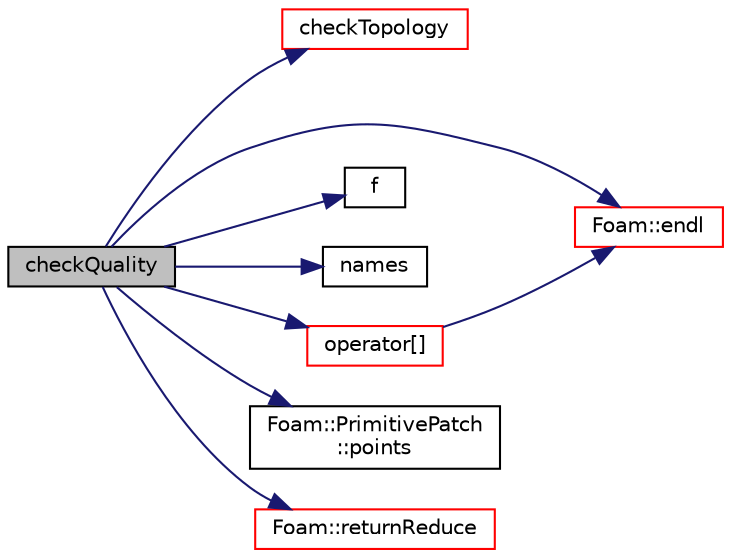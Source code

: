 digraph "checkQuality"
{
  bgcolor="transparent";
  edge [fontname="Helvetica",fontsize="10",labelfontname="Helvetica",labelfontsize="10"];
  node [fontname="Helvetica",fontsize="10",shape=record];
  rankdir="LR";
  Node1251 [label="checkQuality",height=0.2,width=0.4,color="black", fillcolor="grey75", style="filled", fontcolor="black"];
  Node1251 -> Node1252 [color="midnightblue",fontsize="10",style="solid",fontname="Helvetica"];
  Node1252 [label="checkTopology",height=0.2,width=0.4,color="red",URL="$a26381.html#a8f4d1cf2fe0a800091b9d21cfdab0dcd",tooltip="All topological checks. Return number of failed checks. "];
  Node1251 -> Node1255 [color="midnightblue",fontsize="10",style="solid",fontname="Helvetica"];
  Node1255 [label="Foam::endl",height=0.2,width=0.4,color="red",URL="$a21851.html#a2db8fe02a0d3909e9351bb4275b23ce4",tooltip="Add newline and flush stream. "];
  Node1251 -> Node1337 [color="midnightblue",fontsize="10",style="solid",fontname="Helvetica"];
  Node1337 [label="f",height=0.2,width=0.4,color="black",URL="$a18335.html#a888be93833ac7a23170555c69c690288"];
  Node1251 -> Node1257 [color="midnightblue",fontsize="10",style="solid",fontname="Helvetica"];
  Node1257 [label="names",height=0.2,width=0.4,color="black",URL="$a26381.html#a27d373299f0deccc315cf7b63994d8f9"];
  Node1251 -> Node1258 [color="midnightblue",fontsize="10",style="solid",fontname="Helvetica"];
  Node1258 [label="operator[]",height=0.2,width=0.4,color="red",URL="$a26381.html#a7688f42df60462606ca8fa3ac04c8679",tooltip="Return const reference to searchableSurface by name. "];
  Node1258 -> Node1255 [color="midnightblue",fontsize="10",style="solid",fontname="Helvetica"];
  Node1251 -> Node1344 [color="midnightblue",fontsize="10",style="solid",fontname="Helvetica"];
  Node1344 [label="Foam::PrimitivePatch\l::points",height=0.2,width=0.4,color="black",URL="$a28693.html#aa3c7d968f31c88780c663876f64ef6a6",tooltip="Return reference to global points. "];
  Node1251 -> Node1318 [color="midnightblue",fontsize="10",style="solid",fontname="Helvetica"];
  Node1318 [label="Foam::returnReduce",height=0.2,width=0.4,color="red",URL="$a21851.html#a8d528a67d2a9c6fe4fb94bc86872624b"];
}

